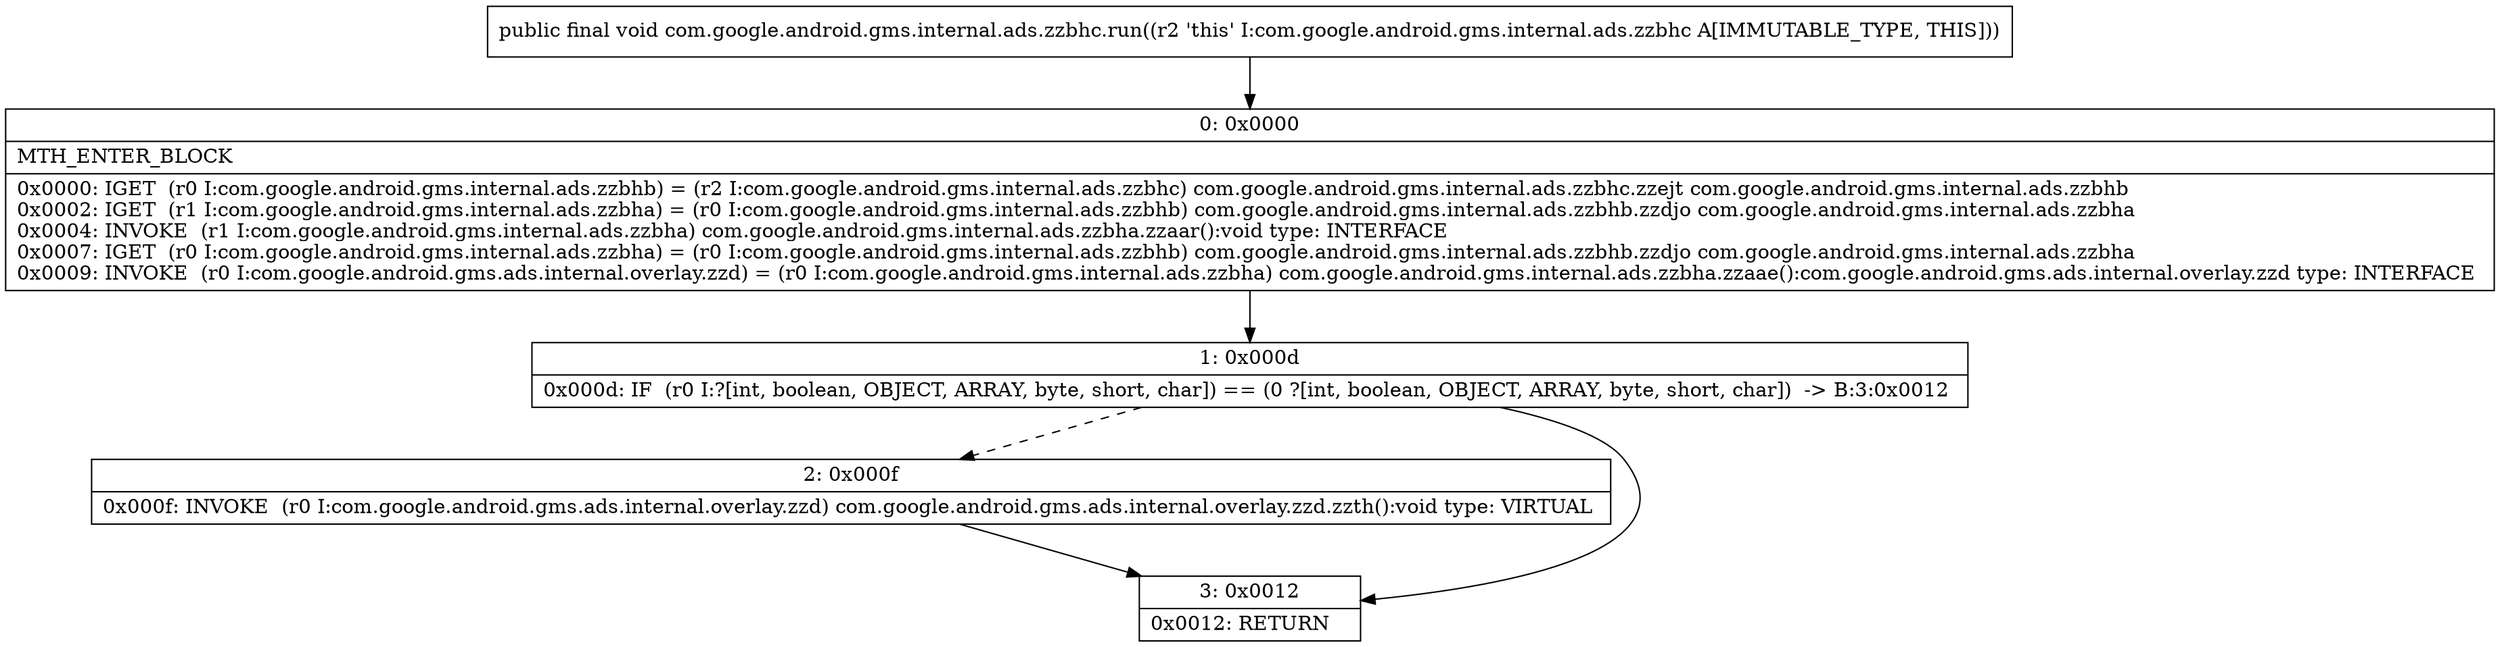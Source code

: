 digraph "CFG forcom.google.android.gms.internal.ads.zzbhc.run()V" {
Node_0 [shape=record,label="{0\:\ 0x0000|MTH_ENTER_BLOCK\l|0x0000: IGET  (r0 I:com.google.android.gms.internal.ads.zzbhb) = (r2 I:com.google.android.gms.internal.ads.zzbhc) com.google.android.gms.internal.ads.zzbhc.zzejt com.google.android.gms.internal.ads.zzbhb \l0x0002: IGET  (r1 I:com.google.android.gms.internal.ads.zzbha) = (r0 I:com.google.android.gms.internal.ads.zzbhb) com.google.android.gms.internal.ads.zzbhb.zzdjo com.google.android.gms.internal.ads.zzbha \l0x0004: INVOKE  (r1 I:com.google.android.gms.internal.ads.zzbha) com.google.android.gms.internal.ads.zzbha.zzaar():void type: INTERFACE \l0x0007: IGET  (r0 I:com.google.android.gms.internal.ads.zzbha) = (r0 I:com.google.android.gms.internal.ads.zzbhb) com.google.android.gms.internal.ads.zzbhb.zzdjo com.google.android.gms.internal.ads.zzbha \l0x0009: INVOKE  (r0 I:com.google.android.gms.ads.internal.overlay.zzd) = (r0 I:com.google.android.gms.internal.ads.zzbha) com.google.android.gms.internal.ads.zzbha.zzaae():com.google.android.gms.ads.internal.overlay.zzd type: INTERFACE \l}"];
Node_1 [shape=record,label="{1\:\ 0x000d|0x000d: IF  (r0 I:?[int, boolean, OBJECT, ARRAY, byte, short, char]) == (0 ?[int, boolean, OBJECT, ARRAY, byte, short, char])  \-\> B:3:0x0012 \l}"];
Node_2 [shape=record,label="{2\:\ 0x000f|0x000f: INVOKE  (r0 I:com.google.android.gms.ads.internal.overlay.zzd) com.google.android.gms.ads.internal.overlay.zzd.zzth():void type: VIRTUAL \l}"];
Node_3 [shape=record,label="{3\:\ 0x0012|0x0012: RETURN   \l}"];
MethodNode[shape=record,label="{public final void com.google.android.gms.internal.ads.zzbhc.run((r2 'this' I:com.google.android.gms.internal.ads.zzbhc A[IMMUTABLE_TYPE, THIS])) }"];
MethodNode -> Node_0;
Node_0 -> Node_1;
Node_1 -> Node_2[style=dashed];
Node_1 -> Node_3;
Node_2 -> Node_3;
}

